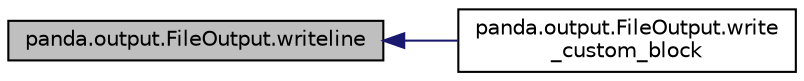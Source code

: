 digraph "panda.output.FileOutput.writeline"
{
 // INTERACTIVE_SVG=YES
  edge [fontname="Helvetica",fontsize="10",labelfontname="Helvetica",labelfontsize="10"];
  node [fontname="Helvetica",fontsize="10",shape=record];
  rankdir="LR";
  Node1 [label="panda.output.FileOutput.writeline",height=0.2,width=0.4,color="black", fillcolor="grey75", style="filled" fontcolor="black"];
  Node1 -> Node2 [dir="back",color="midnightblue",fontsize="10",style="solid"];
  Node2 [label="panda.output.FileOutput.write\l_custom_block",height=0.2,width=0.4,color="black", fillcolor="white", style="filled",URL="$classpanda_1_1output_1_1FileOutput.html#ae358033a1736afb38bf247be5caef389"];
}
